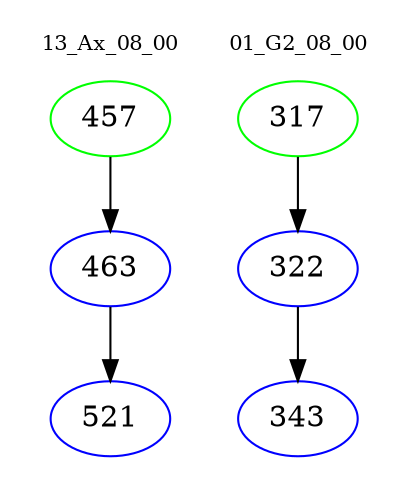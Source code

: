 digraph{
subgraph cluster_0 {
color = white
label = "13_Ax_08_00";
fontsize=10;
T0_457 [label="457", color="green"]
T0_457 -> T0_463 [color="black"]
T0_463 [label="463", color="blue"]
T0_463 -> T0_521 [color="black"]
T0_521 [label="521", color="blue"]
}
subgraph cluster_1 {
color = white
label = "01_G2_08_00";
fontsize=10;
T1_317 [label="317", color="green"]
T1_317 -> T1_322 [color="black"]
T1_322 [label="322", color="blue"]
T1_322 -> T1_343 [color="black"]
T1_343 [label="343", color="blue"]
}
}
